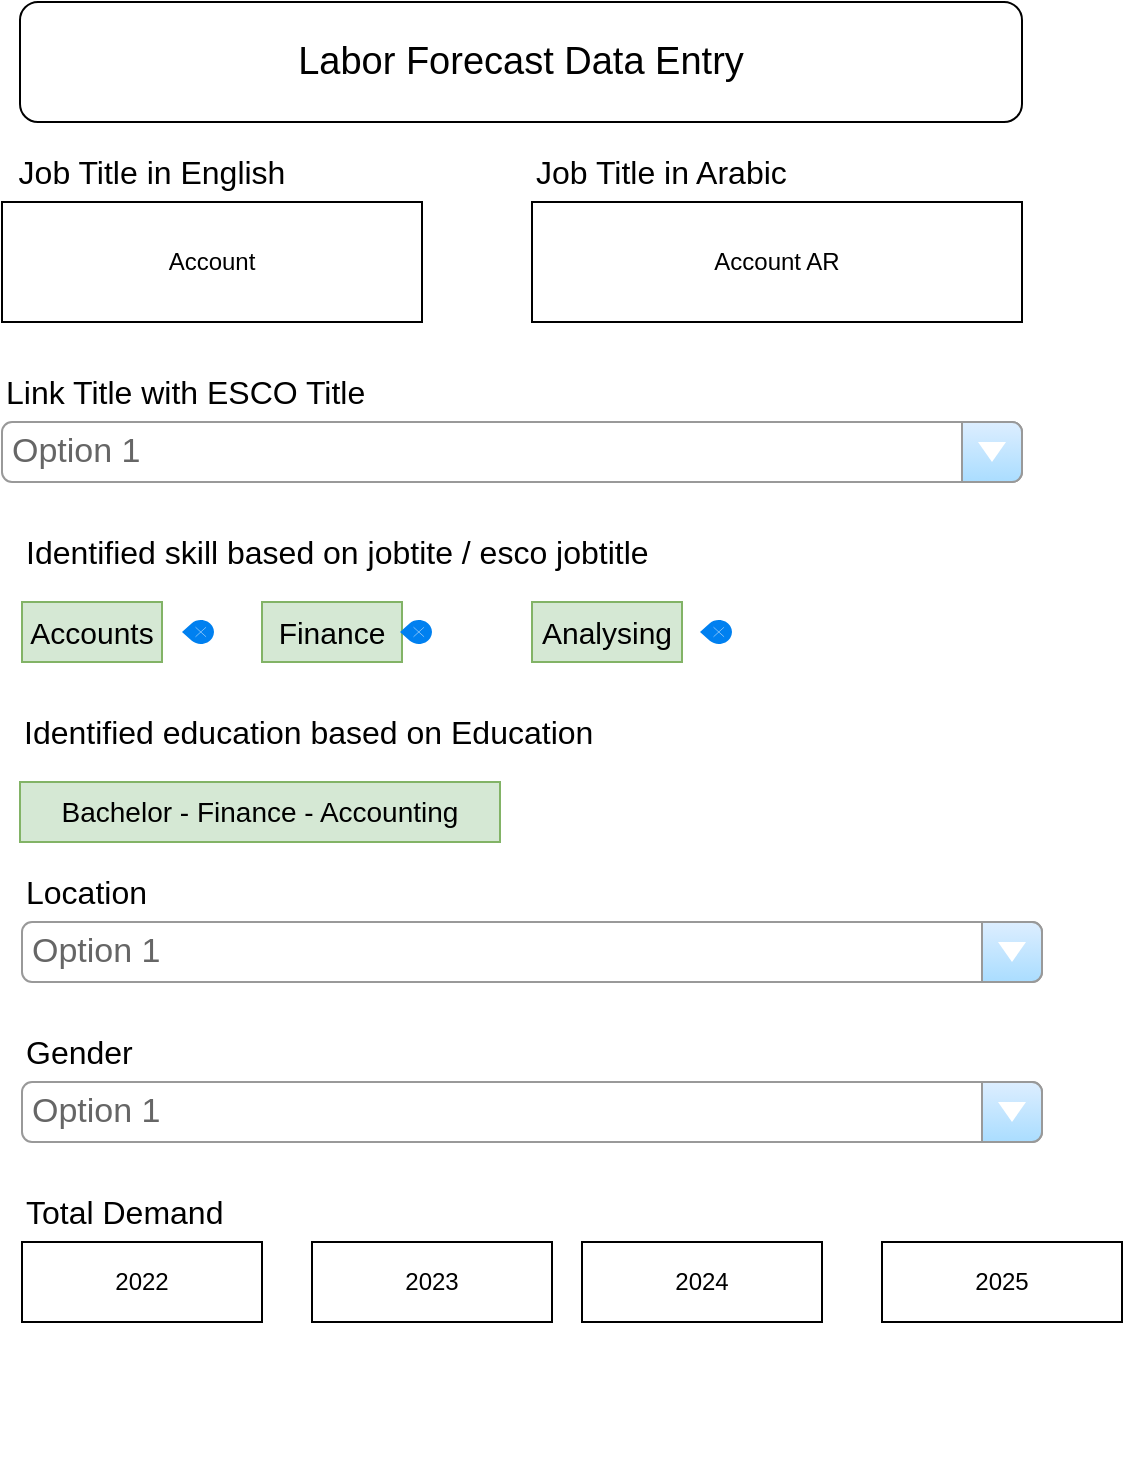 <mxfile version="16.0.0" type="github">
  <diagram id="PRxmrCBXnUBW7XRWhcjo" name="Page-1">
    <mxGraphModel dx="2066" dy="1044" grid="1" gridSize="10" guides="1" tooltips="1" connect="1" arrows="1" fold="1" page="1" pageScale="1" pageWidth="850" pageHeight="1100" math="0" shadow="0">
      <root>
        <mxCell id="0" />
        <mxCell id="1" parent="0" />
        <mxCell id="9LqdM0wit8PEot4bu2QV-1" value="Account" style="rounded=0;whiteSpace=wrap;html=1;" vertex="1" parent="1">
          <mxGeometry x="150" y="140" width="210" height="60" as="geometry" />
        </mxCell>
        <mxCell id="9LqdM0wit8PEot4bu2QV-2" value="Account AR" style="rounded=0;whiteSpace=wrap;html=1;" vertex="1" parent="1">
          <mxGeometry x="415" y="140" width="245" height="60" as="geometry" />
        </mxCell>
        <mxCell id="9LqdM0wit8PEot4bu2QV-3" value="&lt;font style=&quot;font-size: 16px&quot;&gt;Job Title in English&lt;/font&gt;" style="text;html=1;strokeColor=none;fillColor=none;align=center;verticalAlign=middle;whiteSpace=wrap;rounded=0;" vertex="1" parent="1">
          <mxGeometry x="150" y="110" width="150" height="30" as="geometry" />
        </mxCell>
        <mxCell id="9LqdM0wit8PEot4bu2QV-4" value="&lt;font style=&quot;font-size: 16px&quot;&gt;Job Title in Arabic&lt;/font&gt;" style="text;html=1;strokeColor=none;fillColor=none;align=left;verticalAlign=middle;whiteSpace=wrap;rounded=0;" vertex="1" parent="1">
          <mxGeometry x="415" y="110" width="155" height="30" as="geometry" />
        </mxCell>
        <mxCell id="9LqdM0wit8PEot4bu2QV-6" value="&lt;font style=&quot;font-size: 16px&quot;&gt;Link Title with ESCO Title&lt;/font&gt;" style="text;html=1;strokeColor=none;fillColor=none;align=left;verticalAlign=middle;whiteSpace=wrap;rounded=0;" vertex="1" parent="1">
          <mxGeometry x="150" y="220" width="210" height="30" as="geometry" />
        </mxCell>
        <mxCell id="9LqdM0wit8PEot4bu2QV-8" value="&lt;font style=&quot;font-size: 16px&quot;&gt;Identified skill based on jobtite / esco jobtitle&lt;/font&gt;" style="text;html=1;strokeColor=none;fillColor=none;align=left;verticalAlign=middle;whiteSpace=wrap;rounded=0;" vertex="1" parent="1">
          <mxGeometry x="160" y="300" width="340" height="30" as="geometry" />
        </mxCell>
        <mxCell id="9LqdM0wit8PEot4bu2QV-10" value="&lt;font style=&quot;font-size: 15px&quot;&gt;Accounts&lt;/font&gt;" style="text;html=1;strokeColor=#82b366;fillColor=#d5e8d4;align=center;verticalAlign=middle;whiteSpace=wrap;rounded=0;" vertex="1" parent="1">
          <mxGeometry x="160" y="340" width="70" height="30" as="geometry" />
        </mxCell>
        <mxCell id="9LqdM0wit8PEot4bu2QV-13" value="&lt;font style=&quot;font-size: 14px&quot;&gt;Bachelor - Finance - Accounting&lt;/font&gt;" style="text;html=1;strokeColor=#82b366;fillColor=#d5e8d4;align=center;verticalAlign=middle;whiteSpace=wrap;rounded=0;" vertex="1" parent="1">
          <mxGeometry x="159" y="430" width="240" height="30" as="geometry" />
        </mxCell>
        <mxCell id="9LqdM0wit8PEot4bu2QV-15" value="&lt;font style=&quot;font-size: 19px&quot;&gt;Labor Forecast Data Entry&lt;/font&gt;" style="rounded=1;whiteSpace=wrap;html=1;" vertex="1" parent="1">
          <mxGeometry x="159" y="40" width="501" height="60" as="geometry" />
        </mxCell>
        <mxCell id="9LqdM0wit8PEot4bu2QV-17" value="Option 1" style="strokeWidth=1;shadow=0;dashed=0;align=center;html=1;shape=mxgraph.mockup.forms.comboBox;strokeColor=#999999;fillColor=#ddeeff;align=left;fillColor2=#aaddff;mainText=;fontColor=#666666;fontSize=17;spacingLeft=3;" vertex="1" parent="1">
          <mxGeometry x="150" y="250" width="510" height="30" as="geometry" />
        </mxCell>
        <mxCell id="9LqdM0wit8PEot4bu2QV-30" value="&lt;span style=&quot;font-size: 15px&quot;&gt;Finance&lt;/span&gt;" style="text;html=1;strokeColor=#82b366;fillColor=#d5e8d4;align=center;verticalAlign=middle;whiteSpace=wrap;rounded=0;" vertex="1" parent="1">
          <mxGeometry x="280" y="340" width="70" height="30" as="geometry" />
        </mxCell>
        <mxCell id="9LqdM0wit8PEot4bu2QV-31" value="&lt;span style=&quot;font-size: 15px&quot;&gt;Analysing&lt;/span&gt;" style="text;html=1;strokeColor=#82b366;fillColor=#d5e8d4;align=center;verticalAlign=middle;whiteSpace=wrap;rounded=0;" vertex="1" parent="1">
          <mxGeometry x="415" y="340" width="75" height="30" as="geometry" />
        </mxCell>
        <mxCell id="9LqdM0wit8PEot4bu2QV-32" value="" style="html=1;verticalLabelPosition=bottom;labelBackgroundColor=#ffffff;verticalAlign=top;shadow=0;dashed=0;strokeWidth=2;shape=mxgraph.ios7.misc.remove;fillColor=#0080f0;strokeColor=#ffffff;sketch=0;fontSize=15;" vertex="1" parent="1">
          <mxGeometry x="240" y="349" width="16" height="12" as="geometry" />
        </mxCell>
        <mxCell id="9LqdM0wit8PEot4bu2QV-35" value="" style="html=1;verticalLabelPosition=bottom;labelBackgroundColor=#ffffff;verticalAlign=top;shadow=0;dashed=0;strokeWidth=2;shape=mxgraph.ios7.misc.remove;fillColor=#0080f0;strokeColor=#ffffff;sketch=0;fontSize=15;" vertex="1" parent="1">
          <mxGeometry x="349" y="349" width="16" height="12" as="geometry" />
        </mxCell>
        <mxCell id="9LqdM0wit8PEot4bu2QV-36" value="" style="html=1;verticalLabelPosition=bottom;labelBackgroundColor=#ffffff;verticalAlign=top;shadow=0;dashed=0;strokeWidth=2;shape=mxgraph.ios7.misc.remove;fillColor=#0080f0;strokeColor=#ffffff;sketch=0;fontSize=15;" vertex="1" parent="1">
          <mxGeometry x="499" y="349" width="16" height="12" as="geometry" />
        </mxCell>
        <mxCell id="9LqdM0wit8PEot4bu2QV-40" value="&lt;font style=&quot;font-size: 16px&quot;&gt;Identified education based on Education&lt;/font&gt;" style="text;html=1;strokeColor=none;fillColor=none;align=left;verticalAlign=middle;whiteSpace=wrap;rounded=0;" vertex="1" parent="1">
          <mxGeometry x="159" y="390" width="340" height="30" as="geometry" />
        </mxCell>
        <mxCell id="9LqdM0wit8PEot4bu2QV-41" value="&lt;font style=&quot;font-size: 16px&quot;&gt;Location&lt;/font&gt;" style="text;html=1;strokeColor=none;fillColor=none;align=left;verticalAlign=middle;whiteSpace=wrap;rounded=0;" vertex="1" parent="1">
          <mxGeometry x="160" y="470" width="210" height="30" as="geometry" />
        </mxCell>
        <mxCell id="9LqdM0wit8PEot4bu2QV-42" value="Option 1" style="strokeWidth=1;shadow=0;dashed=0;align=center;html=1;shape=mxgraph.mockup.forms.comboBox;strokeColor=#999999;fillColor=#ddeeff;align=left;fillColor2=#aaddff;mainText=;fontColor=#666666;fontSize=17;spacingLeft=3;" vertex="1" parent="1">
          <mxGeometry x="160" y="500" width="510" height="30" as="geometry" />
        </mxCell>
        <mxCell id="9LqdM0wit8PEot4bu2QV-43" value="&lt;font style=&quot;font-size: 16px&quot;&gt;Gender&lt;/font&gt;" style="text;html=1;strokeColor=none;fillColor=none;align=left;verticalAlign=middle;whiteSpace=wrap;rounded=0;" vertex="1" parent="1">
          <mxGeometry x="160" y="550" width="210" height="30" as="geometry" />
        </mxCell>
        <mxCell id="9LqdM0wit8PEot4bu2QV-44" value="Option 1" style="strokeWidth=1;shadow=0;dashed=0;align=center;html=1;shape=mxgraph.mockup.forms.comboBox;strokeColor=#999999;fillColor=#ddeeff;align=left;fillColor2=#aaddff;mainText=;fontColor=#666666;fontSize=17;spacingLeft=3;" vertex="1" parent="1">
          <mxGeometry x="160" y="580" width="510" height="30" as="geometry" />
        </mxCell>
        <mxCell id="9LqdM0wit8PEot4bu2QV-45" value="&lt;span style=&quot;font-size: 16px&quot;&gt;Total Demand&lt;/span&gt;" style="text;html=1;strokeColor=none;fillColor=none;align=left;verticalAlign=middle;whiteSpace=wrap;rounded=0;" vertex="1" parent="1">
          <mxGeometry x="160" y="630" width="340" height="30" as="geometry" />
        </mxCell>
        <mxCell id="9LqdM0wit8PEot4bu2QV-46" value="2022" style="rounded=0;whiteSpace=wrap;html=1;" vertex="1" parent="1">
          <mxGeometry x="160" y="660" width="120" height="40" as="geometry" />
        </mxCell>
        <mxCell id="9LqdM0wit8PEot4bu2QV-47" value="2023" style="rounded=0;whiteSpace=wrap;html=1;" vertex="1" parent="1">
          <mxGeometry x="305" y="660" width="120" height="40" as="geometry" />
        </mxCell>
        <mxCell id="9LqdM0wit8PEot4bu2QV-48" value="2024" style="rounded=0;whiteSpace=wrap;html=1;" vertex="1" parent="1">
          <mxGeometry x="440" y="660" width="120" height="40" as="geometry" />
        </mxCell>
        <mxCell id="9LqdM0wit8PEot4bu2QV-49" value="2025" style="rounded=0;whiteSpace=wrap;html=1;" vertex="1" parent="1">
          <mxGeometry x="590" y="660" width="120" height="40" as="geometry" />
        </mxCell>
        <mxCell id="9LqdM0wit8PEot4bu2QV-50" value="" style="shape=image;html=1;verticalAlign=top;verticalLabelPosition=bottom;labelBackgroundColor=#ffffff;imageAspect=0;aspect=fixed;image=https://cdn2.iconfinder.com/data/icons/august/PNG/Save.png;fontSize=19;" vertex="1" parent="1">
          <mxGeometry x="170" y="710" width="70" height="70" as="geometry" />
        </mxCell>
      </root>
    </mxGraphModel>
  </diagram>
</mxfile>
